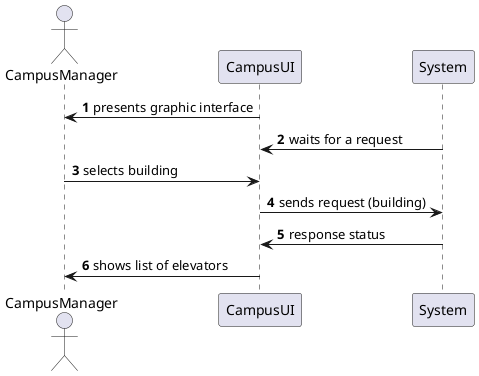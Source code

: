 @startuml
'https://plantuml.com/sequence-diagram

autonumber

actor CampusManager as GC
participant CampusUI as GUI
participant System as S

GUI -> GC : presents graphic interface
GUI <- S :  waits for a request
GC -> GUI : selects building
GUI -> S : sends request (building)
S -> GUI : response status
GUI -> GC : shows list of elevators
@enduml